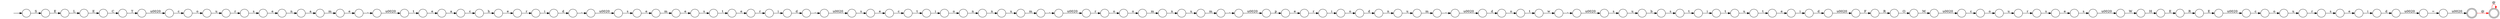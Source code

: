 digraph Automaton {
  rankdir = LR;
  0 [shape=circle,label=""];
  0 -> 121 [label="e"]
  1 [shape=circle,label=""];
  1 -> 9 [label="\u0020"]
  2 [shape=circle,label=""];
  2 -> 90 [label="t"]
  3 [shape=circle,label=""];
  3 -> 26 [label="s"]
  4 [shape=circle,label=""];
  4 -> 62 [label="E"]
  5 [shape=circle,label=""];
  5 -> 115 [label="e"]
  6 [shape=circle,label=""];
  6 -> 14 [label="o"]
  7 [shape=circle,label=""];
  7 -> 48 [label="n"]
  8 [shape=circle,label=""];
  8 -> 85 [label="R"]
  9 [shape=circle,label=""];
  9 -> 67 [label="s"]
  10 [shape=circle,label=""];
  10 -> 21 [label="d"]
  11 [shape=circle,label=""];
  11 -> 87 [label="\u0020"]
  12 [shape=doublecircle,label=""];
  12 -> 12 [label="@",color=red]
  13 [shape=circle,label=""];
  13 -> 1 [label=","]
  14 [shape=circle,label=""];
  14 -> 97 [label="n"]
  15 [shape=circle,label=""];
  15 -> 110 [label="m"]
  16 [shape=circle,label=""];
  16 -> 98 [label="m"]
  17 [shape=circle,label=""];
  17 -> 82 [label="c"]
  18 [shape=circle,label=""];
  18 -> 114 [label="r"]
  19 [shape=circle,label=""];
  19 -> 99 [label="r"]
  20 [shape=circle,label=""];
  20 -> 44 [label=","]
  21 [shape=circle,label=""];
  21 -> 78 [label=","]
  22 [shape=circle,label=""];
  22 -> 92 [label="C"]
  23 [shape=circle,label=""];
  23 -> 30 [label="o"]
  24 [shape=circle,label=""];
  24 -> 107 [label="r"]
  25 [shape=circle,label=""];
  25 -> 40 [label="L"]
  26 [shape=circle,label=""];
  26 -> 95 [label="e"]
  27 [shape=circle,label=""];
  27 -> 7 [label="e"]
  28 [shape=circle,label=""];
  28 -> 41 [label="a"]
  29 [shape=circle,label=""];
  29 -> 6 [label="i"]
  30 [shape=circle,label=""];
  30 -> 47 [label="u"]
  31 [shape=circle,label=""];
  31 -> 49 [label="o"]
  32 [shape=circle,label=""];
  32 -> 61 [label="t"]
  33 [shape=circle,label=""];
  33 -> 52 [label="\u0020"]
  34 [shape=circle,label=""];
  34 -> 122 [label=","]
  35 [shape=circle,label=""];
  35 -> 53 [label="o"]
  36 [shape=circle,label=""];
  36 -> 117 [label="c"]
  37 [shape=circle,label=""];
  37 -> 8 [label="F"]
  38 [shape=circle,label=""];
  38 -> 79 [label="e"]
  39 [shape=circle,label=""];
  39 -> 37 [label="\u0020"]
  40 [shape=circle,label=""];
  40 -> 22 [label="E"]
  41 [shape=circle,label=""];
  41 -> 56 [label="c"]
  42 [shape=circle,label=""];
  42 -> 36 [label="\u0020"]
  43 [shape=circle,label=""];
  43 -> 70 [label="\u0020"]
  44 [shape=circle,label=""];
  44 -> 109 [label="\u0020"]
  45 [shape=circle,label=""];
  45 -> 64 [label="\u0020"]
  46 [shape=circle,label=""];
  46 -> 93 [label="m"]
  47 [shape=circle,label=""];
  47 -> 113 [label="r"]
  48 [shape=circle,label=""];
  48 -> 16 [label="a"]
  49 [shape=circle,label=""];
  49 -> 46 [label="o"]
  50 [shape=circle,label=""];
  50 -> 69 [label="t"]
  51 [shape=circle,label=""];
  51 -> 88 [label="n"]
  52 [shape=doublecircle,label=""];
  52 -> 12 [label="@",color=red]
  53 [shape=circle,label=""];
  53 -> 51 [label="d"]
  54 [shape=circle,label=""];
  54 -> 24 [label="e"]
  55 [shape=circle,label=""];
  55 -> 102 [label="i"]
  56 [shape=circle,label=""];
  56 -> 105 [label="h"]
  57 [shape=circle,label=""];
  57 -> 112 [label="b"]
  58 [shape=circle,label=""];
  58 -> 65 [label="r"]
  59 [shape=circle,label=""];
  59 -> 25 [label="E"]
  60 [shape=circle,label=""];
  60 -> 54 [label="p"]
  61 [shape=circle,label=""];
  61 -> 50 [label="i"]
  62 [shape=circle,label=""];
  62 -> 73 [label="\u0020"]
  63 [shape=circle,label=""];
  initial [shape=plaintext,label=""];
  initial -> 63
  63 -> 59 [label="S"]
  64 [shape=circle,label=""];
  64 -> 33 [label="="]
  65 [shape=circle,label=""];
  65 -> 5 [label="s"]
  66 [shape=circle,label=""];
  66 -> 11 [label=","]
  67 [shape=circle,label=""];
  67 -> 57 [label="u"]
  68 [shape=circle,label=""];
  68 -> 111 [label="H"]
  69 [shape=circle,label=""];
  69 -> 118 [label="u"]
  70 [shape=circle,label=""];
  70 -> 101 [label="c"]
  71 [shape=circle,label=""];
  71 -> 86 [label="m"]
  72 [shape=circle,label=""];
  72 -> 28 [label="e"]
  73 [shape=circle,label=""];
  73 -> 23 [label="c"]
  74 [shape=circle,label=""];
  74 -> 15 [label="u"]
  75 [shape=circle,label=""];
  75 -> 58 [label="u"]
  76 [shape=circle,label=""];
  76 -> 123 [label="\u0020"]
  77 [shape=circle,label=""];
  77 -> 71 [label="u"]
  78 [shape=circle,label=""];
  78 -> 3 [label="\u0020"]
  79 [shape=circle,label=""];
  79 -> 100 [label="i"]
  80 [shape=circle,label=""];
  80 -> 124 [label="e"]
  81 [shape=circle,label=""];
  81 -> 19 [label="u"]
  82 [shape=circle,label=""];
  82 -> 29 [label="t"]
  83 [shape=circle,label=""];
  83 -> 68 [label="W"]
  84 [shape=circle,label=""];
  84 -> 55 [label="e"]
  85 [shape=circle,label=""];
  85 -> 106 [label="O"]
  86 [shape=circle,label=""];
  86 -> 120 [label=","]
  87 [shape=circle,label=""];
  87 -> 94 [label="d"]
  88 [shape=circle,label=""];
  88 -> 119 [label="u"]
  89 [shape=circle,label=""];
  89 -> 4 [label="R"]
  90 [shape=circle,label=""];
  90 -> 13 [label="w"]
  91 [shape=circle,label=""];
  91 -> 116 [label="i"]
  92 [shape=circle,label=""];
  92 -> 42 [label="T"]
  93 [shape=circle,label=""];
  93 -> 77 [label="n"]
  94 [shape=circle,label=""];
  94 -> 2 [label="o"]
  95 [shape=circle,label=""];
  95 -> 80 [label="m"]
  96 [shape=circle,label=""];
  96 -> 72 [label="t"]
  97 [shape=circle,label=""];
  97 -> 74 [label="n"]
  98 [shape=circle,label=""];
  98 -> 34 [label="e"]
  99 [shape=circle,label=""];
  99 -> 27 [label="s"]
  100 [shape=circle,label=""];
  100 -> 45 [label="d"]
  101 [shape=circle,label=""];
  101 -> 75 [label="o"]
  102 [shape=circle,label=""];
  102 -> 39 [label="d"]
  103 [shape=circle,label=""];
  103 -> 0 [label="t"]
  104 [shape=circle,label=""];
  104 -> 83 [label="\u0020"]
  105 [shape=circle,label=""];
  105 -> 18 [label="e"]
  106 [shape=circle,label=""];
  106 -> 43 [label="M"]
  107 [shape=circle,label=""];
  107 -> 35 [label="i"]
  108 [shape=circle,label=""];
  108 -> 17 [label="e"]
  109 [shape=circle,label=""];
  109 -> 108 [label="s"]
  110 [shape=circle,label=""];
  110 -> 76 [label=","]
  111 [shape=circle,label=""];
  111 -> 89 [label="E"]
  112 [shape=circle,label=""];
  112 -> 32 [label="s"]
  113 [shape=circle,label=""];
  113 -> 38 [label="s"]
  114 [shape=circle,label=""];
  114 -> 10 [label="i"]
  115 [shape=circle,label=""];
  115 -> 104 [label="s"]
  116 [shape=circle,label=""];
  116 -> 20 [label="d"]
  117 [shape=circle,label=""];
  117 -> 81 [label="o"]
  118 [shape=circle,label=""];
  118 -> 84 [label="t"]
  119 [shape=circle,label=""];
  119 -> 66 [label="m"]
  120 [shape=circle,label=""];
  120 -> 60 [label="\u0020"]
  121 [shape=circle,label=""];
  121 -> 91 [label="r"]
  122 [shape=circle,label=""];
  122 -> 96 [label="\u0020"]
  123 [shape=circle,label=""];
  123 -> 31 [label="r"]
  124 [shape=circle,label=""];
  124 -> 103 [label="s"]
}
